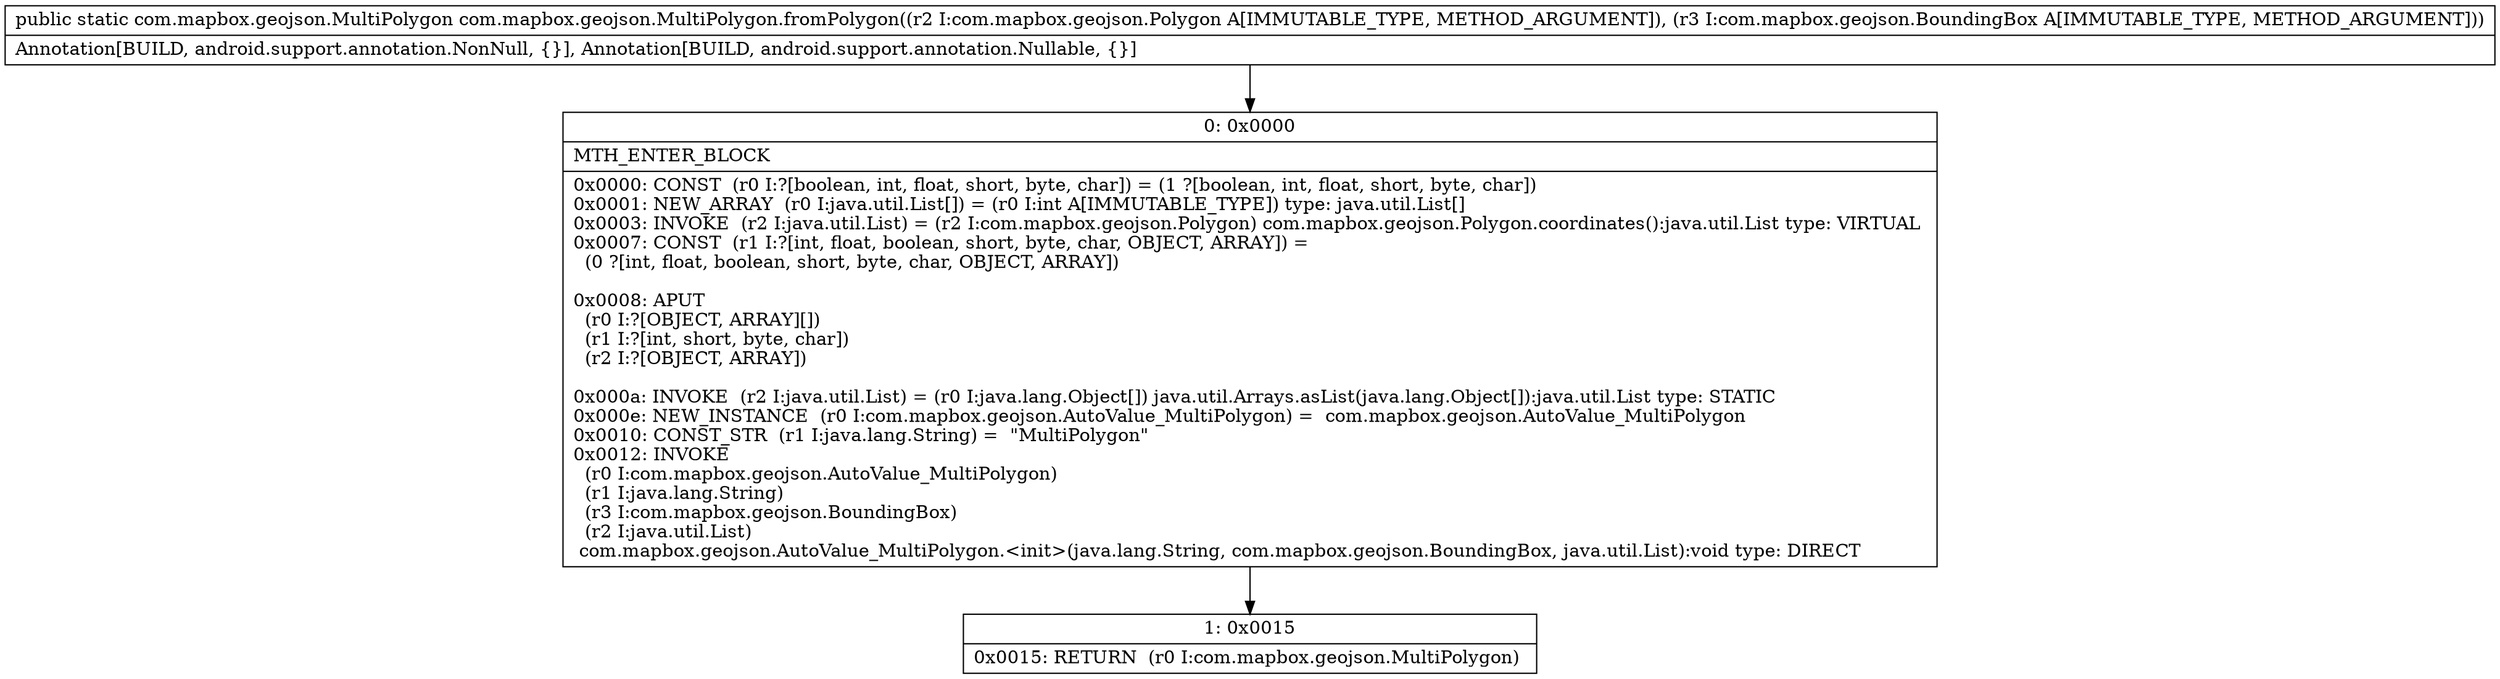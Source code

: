 digraph "CFG forcom.mapbox.geojson.MultiPolygon.fromPolygon(Lcom\/mapbox\/geojson\/Polygon;Lcom\/mapbox\/geojson\/BoundingBox;)Lcom\/mapbox\/geojson\/MultiPolygon;" {
Node_0 [shape=record,label="{0\:\ 0x0000|MTH_ENTER_BLOCK\l|0x0000: CONST  (r0 I:?[boolean, int, float, short, byte, char]) = (1 ?[boolean, int, float, short, byte, char]) \l0x0001: NEW_ARRAY  (r0 I:java.util.List[]) = (r0 I:int A[IMMUTABLE_TYPE]) type: java.util.List[] \l0x0003: INVOKE  (r2 I:java.util.List) = (r2 I:com.mapbox.geojson.Polygon) com.mapbox.geojson.Polygon.coordinates():java.util.List type: VIRTUAL \l0x0007: CONST  (r1 I:?[int, float, boolean, short, byte, char, OBJECT, ARRAY]) = \l  (0 ?[int, float, boolean, short, byte, char, OBJECT, ARRAY])\l \l0x0008: APUT  \l  (r0 I:?[OBJECT, ARRAY][])\l  (r1 I:?[int, short, byte, char])\l  (r2 I:?[OBJECT, ARRAY])\l \l0x000a: INVOKE  (r2 I:java.util.List) = (r0 I:java.lang.Object[]) java.util.Arrays.asList(java.lang.Object[]):java.util.List type: STATIC \l0x000e: NEW_INSTANCE  (r0 I:com.mapbox.geojson.AutoValue_MultiPolygon) =  com.mapbox.geojson.AutoValue_MultiPolygon \l0x0010: CONST_STR  (r1 I:java.lang.String) =  \"MultiPolygon\" \l0x0012: INVOKE  \l  (r0 I:com.mapbox.geojson.AutoValue_MultiPolygon)\l  (r1 I:java.lang.String)\l  (r3 I:com.mapbox.geojson.BoundingBox)\l  (r2 I:java.util.List)\l com.mapbox.geojson.AutoValue_MultiPolygon.\<init\>(java.lang.String, com.mapbox.geojson.BoundingBox, java.util.List):void type: DIRECT \l}"];
Node_1 [shape=record,label="{1\:\ 0x0015|0x0015: RETURN  (r0 I:com.mapbox.geojson.MultiPolygon) \l}"];
MethodNode[shape=record,label="{public static com.mapbox.geojson.MultiPolygon com.mapbox.geojson.MultiPolygon.fromPolygon((r2 I:com.mapbox.geojson.Polygon A[IMMUTABLE_TYPE, METHOD_ARGUMENT]), (r3 I:com.mapbox.geojson.BoundingBox A[IMMUTABLE_TYPE, METHOD_ARGUMENT]))  | Annotation[BUILD, android.support.annotation.NonNull, \{\}], Annotation[BUILD, android.support.annotation.Nullable, \{\}]\l}"];
MethodNode -> Node_0;
Node_0 -> Node_1;
}

